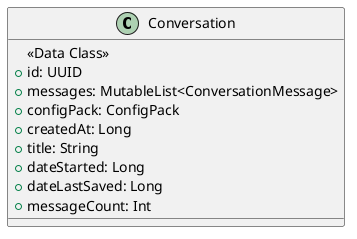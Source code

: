 @startuml
class Conversation {
    <<Data Class>>
    + id: UUID
    + messages: MutableList<ConversationMessage>
    + configPack: ConfigPack
    + createdAt: Long
    + title: String
    + dateStarted: Long
    + dateLastSaved: Long
    + messageCount: Int
}
@enduml
